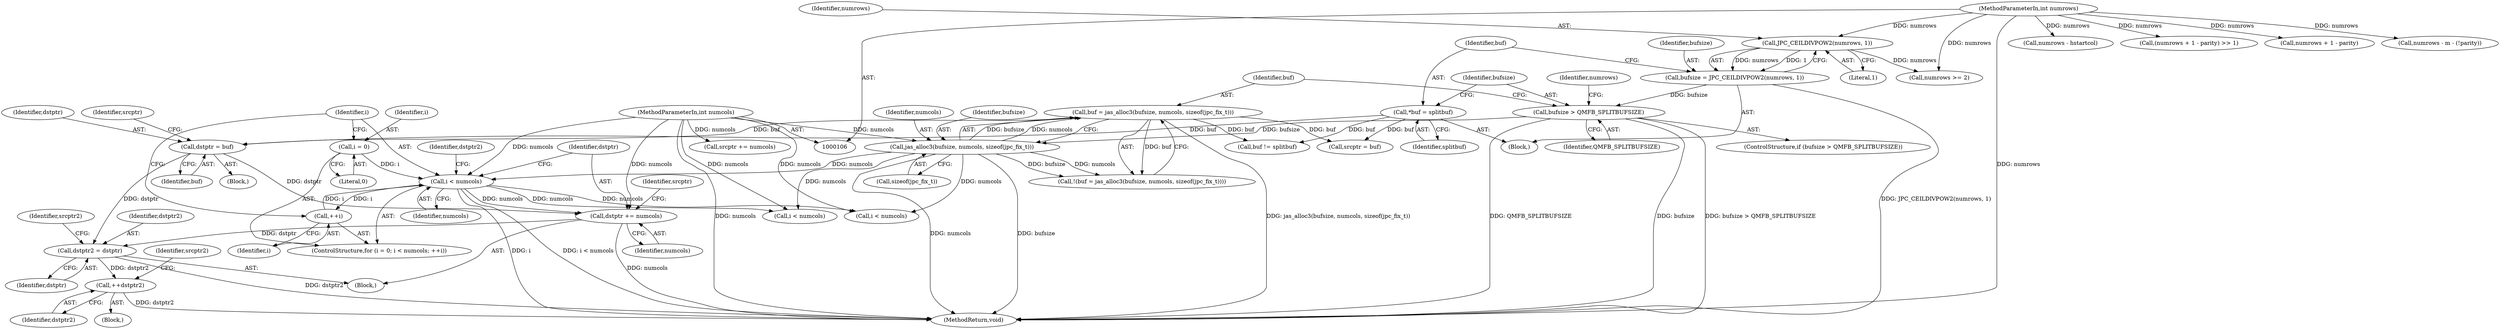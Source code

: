 digraph "0_jasper_4a59cfaf9ab3d48fca4a15c0d2674bf7138e3d1a_2@pointer" {
"1000210" [label="(Call,++dstptr2)"];
"1000189" [label="(Call,dstptr2 = dstptr)"];
"1000170" [label="(Call,dstptr = buf)"];
"1000139" [label="(Call,buf = jas_alloc3(bufsize, numcols, sizeof(jpc_fix_t)))"];
"1000141" [label="(Call,jas_alloc3(bufsize, numcols, sizeof(jpc_fix_t)))"];
"1000133" [label="(Call,bufsize > QMFB_SPLITBUFSIZE)"];
"1000114" [label="(Call,bufsize = JPC_CEILDIVPOW2(numrows, 1))"];
"1000116" [label="(Call,JPC_CEILDIVPOW2(numrows, 1))"];
"1000108" [label="(MethodParameterIn,int numrows)"];
"1000109" [label="(MethodParameterIn,int numcols)"];
"1000121" [label="(Call,*buf = splitbuf)"];
"1000214" [label="(Call,dstptr += numcols)"];
"1000199" [label="(Call,i < numcols)"];
"1000202" [label="(Call,++i)"];
"1000196" [label="(Call,i = 0)"];
"1000199" [label="(Call,i < numcols)"];
"1000202" [label="(Call,++i)"];
"1000170" [label="(Call,dstptr = buf)"];
"1000142" [label="(Identifier,bufsize)"];
"1000174" [label="(Identifier,srcptr)"];
"1000112" [label="(Block,)"];
"1000210" [label="(Call,++dstptr2)"];
"1000207" [label="(Identifier,dstptr2)"];
"1000214" [label="(Call,dstptr += numcols)"];
"1000116" [label="(Call,JPC_CEILDIVPOW2(numrows, 1))"];
"1000189" [label="(Call,dstptr2 = dstptr)"];
"1000172" [label="(Identifier,buf)"];
"1000347" [label="(MethodReturn,void)"];
"1000213" [label="(Identifier,srcptr2)"];
"1000197" [label="(Identifier,i)"];
"1000123" [label="(Identifier,splitbuf)"];
"1000218" [label="(Identifier,srcptr)"];
"1000122" [label="(Identifier,buf)"];
"1000215" [label="(Identifier,dstptr)"];
"1000297" [label="(Call,srcptr = buf)"];
"1000133" [label="(Call,bufsize > QMFB_SPLITBUFSIZE)"];
"1000109" [label="(MethodParameterIn,int numcols)"];
"1000266" [label="(Call,i < numcols)"];
"1000191" [label="(Identifier,dstptr)"];
"1000118" [label="(Literal,1)"];
"1000164" [label="(Call,numrows - hstartcol)"];
"1000216" [label="(Identifier,numcols)"];
"1000132" [label="(ControlStructure,if (bufsize > QMFB_SPLITBUFSIZE))"];
"1000190" [label="(Identifier,dstptr2)"];
"1000141" [label="(Call,jas_alloc3(bufsize, numcols, sizeof(jpc_fix_t)))"];
"1000155" [label="(Call,(numrows + 1 - parity) >> 1)"];
"1000196" [label="(Call,i = 0)"];
"1000152" [label="(Block,)"];
"1000203" [label="(Identifier,i)"];
"1000115" [label="(Identifier,bufsize)"];
"1000139" [label="(Call,buf = jas_alloc3(bufsize, numcols, sizeof(jpc_fix_t)))"];
"1000211" [label="(Identifier,dstptr2)"];
"1000204" [label="(Block,)"];
"1000188" [label="(Block,)"];
"1000193" [label="(Identifier,srcptr2)"];
"1000140" [label="(Identifier,buf)"];
"1000134" [label="(Identifier,bufsize)"];
"1000319" [label="(Call,i < numcols)"];
"1000149" [label="(Call,numrows >= 2)"];
"1000156" [label="(Call,numrows + 1 - parity)"];
"1000117" [label="(Identifier,numrows)"];
"1000244" [label="(Call,numrows - m - (!parity))"];
"1000143" [label="(Identifier,numcols)"];
"1000121" [label="(Call,*buf = splitbuf)"];
"1000144" [label="(Call,sizeof(jpc_fix_t))"];
"1000114" [label="(Call,bufsize = JPC_CEILDIVPOW2(numrows, 1))"];
"1000150" [label="(Identifier,numrows)"];
"1000201" [label="(Identifier,numcols)"];
"1000135" [label="(Identifier,QMFB_SPLITBUFSIZE)"];
"1000200" [label="(Identifier,i)"];
"1000341" [label="(Call,buf != splitbuf)"];
"1000108" [label="(MethodParameterIn,int numrows)"];
"1000195" [label="(ControlStructure,for (i = 0; i < numcols; ++i))"];
"1000337" [label="(Call,srcptr += numcols)"];
"1000198" [label="(Literal,0)"];
"1000138" [label="(Call,!(buf = jas_alloc3(bufsize, numcols, sizeof(jpc_fix_t))))"];
"1000171" [label="(Identifier,dstptr)"];
"1000210" -> "1000204"  [label="AST: "];
"1000210" -> "1000211"  [label="CFG: "];
"1000211" -> "1000210"  [label="AST: "];
"1000213" -> "1000210"  [label="CFG: "];
"1000210" -> "1000347"  [label="DDG: dstptr2"];
"1000189" -> "1000210"  [label="DDG: dstptr2"];
"1000189" -> "1000188"  [label="AST: "];
"1000189" -> "1000191"  [label="CFG: "];
"1000190" -> "1000189"  [label="AST: "];
"1000191" -> "1000189"  [label="AST: "];
"1000193" -> "1000189"  [label="CFG: "];
"1000189" -> "1000347"  [label="DDG: dstptr2"];
"1000170" -> "1000189"  [label="DDG: dstptr"];
"1000214" -> "1000189"  [label="DDG: dstptr"];
"1000170" -> "1000152"  [label="AST: "];
"1000170" -> "1000172"  [label="CFG: "];
"1000171" -> "1000170"  [label="AST: "];
"1000172" -> "1000170"  [label="AST: "];
"1000174" -> "1000170"  [label="CFG: "];
"1000139" -> "1000170"  [label="DDG: buf"];
"1000121" -> "1000170"  [label="DDG: buf"];
"1000170" -> "1000214"  [label="DDG: dstptr"];
"1000139" -> "1000138"  [label="AST: "];
"1000139" -> "1000141"  [label="CFG: "];
"1000140" -> "1000139"  [label="AST: "];
"1000141" -> "1000139"  [label="AST: "];
"1000138" -> "1000139"  [label="CFG: "];
"1000139" -> "1000347"  [label="DDG: jas_alloc3(bufsize, numcols, sizeof(jpc_fix_t))"];
"1000139" -> "1000138"  [label="DDG: buf"];
"1000141" -> "1000139"  [label="DDG: bufsize"];
"1000141" -> "1000139"  [label="DDG: numcols"];
"1000139" -> "1000297"  [label="DDG: buf"];
"1000139" -> "1000341"  [label="DDG: buf"];
"1000141" -> "1000144"  [label="CFG: "];
"1000142" -> "1000141"  [label="AST: "];
"1000143" -> "1000141"  [label="AST: "];
"1000144" -> "1000141"  [label="AST: "];
"1000141" -> "1000347"  [label="DDG: bufsize"];
"1000141" -> "1000347"  [label="DDG: numcols"];
"1000141" -> "1000138"  [label="DDG: bufsize"];
"1000141" -> "1000138"  [label="DDG: numcols"];
"1000133" -> "1000141"  [label="DDG: bufsize"];
"1000109" -> "1000141"  [label="DDG: numcols"];
"1000141" -> "1000199"  [label="DDG: numcols"];
"1000141" -> "1000266"  [label="DDG: numcols"];
"1000141" -> "1000319"  [label="DDG: numcols"];
"1000133" -> "1000132"  [label="AST: "];
"1000133" -> "1000135"  [label="CFG: "];
"1000134" -> "1000133"  [label="AST: "];
"1000135" -> "1000133"  [label="AST: "];
"1000140" -> "1000133"  [label="CFG: "];
"1000150" -> "1000133"  [label="CFG: "];
"1000133" -> "1000347"  [label="DDG: bufsize"];
"1000133" -> "1000347"  [label="DDG: bufsize > QMFB_SPLITBUFSIZE"];
"1000133" -> "1000347"  [label="DDG: QMFB_SPLITBUFSIZE"];
"1000114" -> "1000133"  [label="DDG: bufsize"];
"1000114" -> "1000112"  [label="AST: "];
"1000114" -> "1000116"  [label="CFG: "];
"1000115" -> "1000114"  [label="AST: "];
"1000116" -> "1000114"  [label="AST: "];
"1000122" -> "1000114"  [label="CFG: "];
"1000114" -> "1000347"  [label="DDG: JPC_CEILDIVPOW2(numrows, 1)"];
"1000116" -> "1000114"  [label="DDG: numrows"];
"1000116" -> "1000114"  [label="DDG: 1"];
"1000116" -> "1000118"  [label="CFG: "];
"1000117" -> "1000116"  [label="AST: "];
"1000118" -> "1000116"  [label="AST: "];
"1000108" -> "1000116"  [label="DDG: numrows"];
"1000116" -> "1000149"  [label="DDG: numrows"];
"1000108" -> "1000106"  [label="AST: "];
"1000108" -> "1000347"  [label="DDG: numrows"];
"1000108" -> "1000149"  [label="DDG: numrows"];
"1000108" -> "1000155"  [label="DDG: numrows"];
"1000108" -> "1000156"  [label="DDG: numrows"];
"1000108" -> "1000164"  [label="DDG: numrows"];
"1000108" -> "1000244"  [label="DDG: numrows"];
"1000109" -> "1000106"  [label="AST: "];
"1000109" -> "1000347"  [label="DDG: numcols"];
"1000109" -> "1000199"  [label="DDG: numcols"];
"1000109" -> "1000214"  [label="DDG: numcols"];
"1000109" -> "1000266"  [label="DDG: numcols"];
"1000109" -> "1000319"  [label="DDG: numcols"];
"1000109" -> "1000337"  [label="DDG: numcols"];
"1000121" -> "1000112"  [label="AST: "];
"1000121" -> "1000123"  [label="CFG: "];
"1000122" -> "1000121"  [label="AST: "];
"1000123" -> "1000121"  [label="AST: "];
"1000134" -> "1000121"  [label="CFG: "];
"1000121" -> "1000297"  [label="DDG: buf"];
"1000121" -> "1000341"  [label="DDG: buf"];
"1000214" -> "1000188"  [label="AST: "];
"1000214" -> "1000216"  [label="CFG: "];
"1000215" -> "1000214"  [label="AST: "];
"1000216" -> "1000214"  [label="AST: "];
"1000218" -> "1000214"  [label="CFG: "];
"1000214" -> "1000347"  [label="DDG: numcols"];
"1000199" -> "1000214"  [label="DDG: numcols"];
"1000199" -> "1000195"  [label="AST: "];
"1000199" -> "1000201"  [label="CFG: "];
"1000200" -> "1000199"  [label="AST: "];
"1000201" -> "1000199"  [label="AST: "];
"1000207" -> "1000199"  [label="CFG: "];
"1000215" -> "1000199"  [label="CFG: "];
"1000199" -> "1000347"  [label="DDG: i"];
"1000199" -> "1000347"  [label="DDG: i < numcols"];
"1000202" -> "1000199"  [label="DDG: i"];
"1000196" -> "1000199"  [label="DDG: i"];
"1000199" -> "1000202"  [label="DDG: i"];
"1000199" -> "1000266"  [label="DDG: numcols"];
"1000199" -> "1000319"  [label="DDG: numcols"];
"1000202" -> "1000195"  [label="AST: "];
"1000202" -> "1000203"  [label="CFG: "];
"1000203" -> "1000202"  [label="AST: "];
"1000200" -> "1000202"  [label="CFG: "];
"1000196" -> "1000195"  [label="AST: "];
"1000196" -> "1000198"  [label="CFG: "];
"1000197" -> "1000196"  [label="AST: "];
"1000198" -> "1000196"  [label="AST: "];
"1000200" -> "1000196"  [label="CFG: "];
}
